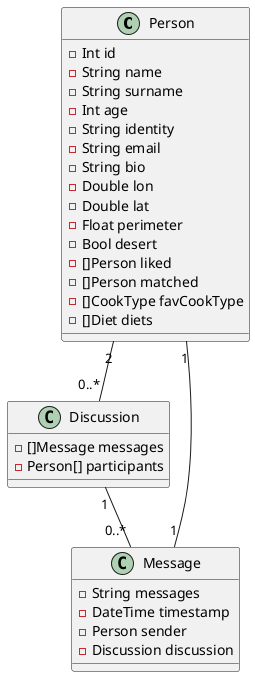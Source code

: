 @startuml 
    Class "Person" as person{
   
        - Int id
        - String name
        - String surname
        - Int age
        - String identity
        - String email
        - String bio
        - Double lon
        - Double lat
        - Float perimeter
        - Bool desert
        - []Person liked
        - []Person matched
        - []CookType favCookType
        - []Diet diets

    }

    Class "Message" as messaging{
        - String messages        
        - DateTime timestamp
        - Person sender
        - Discussion discussion
    }

    Class "Discussion" as discuss{
        - []Message messages
        - Person[] participants
    }

    discuss "1" -- "0..*" messaging
    messaging "1" -- "1" person
    person "2" -- "0..*" discuss